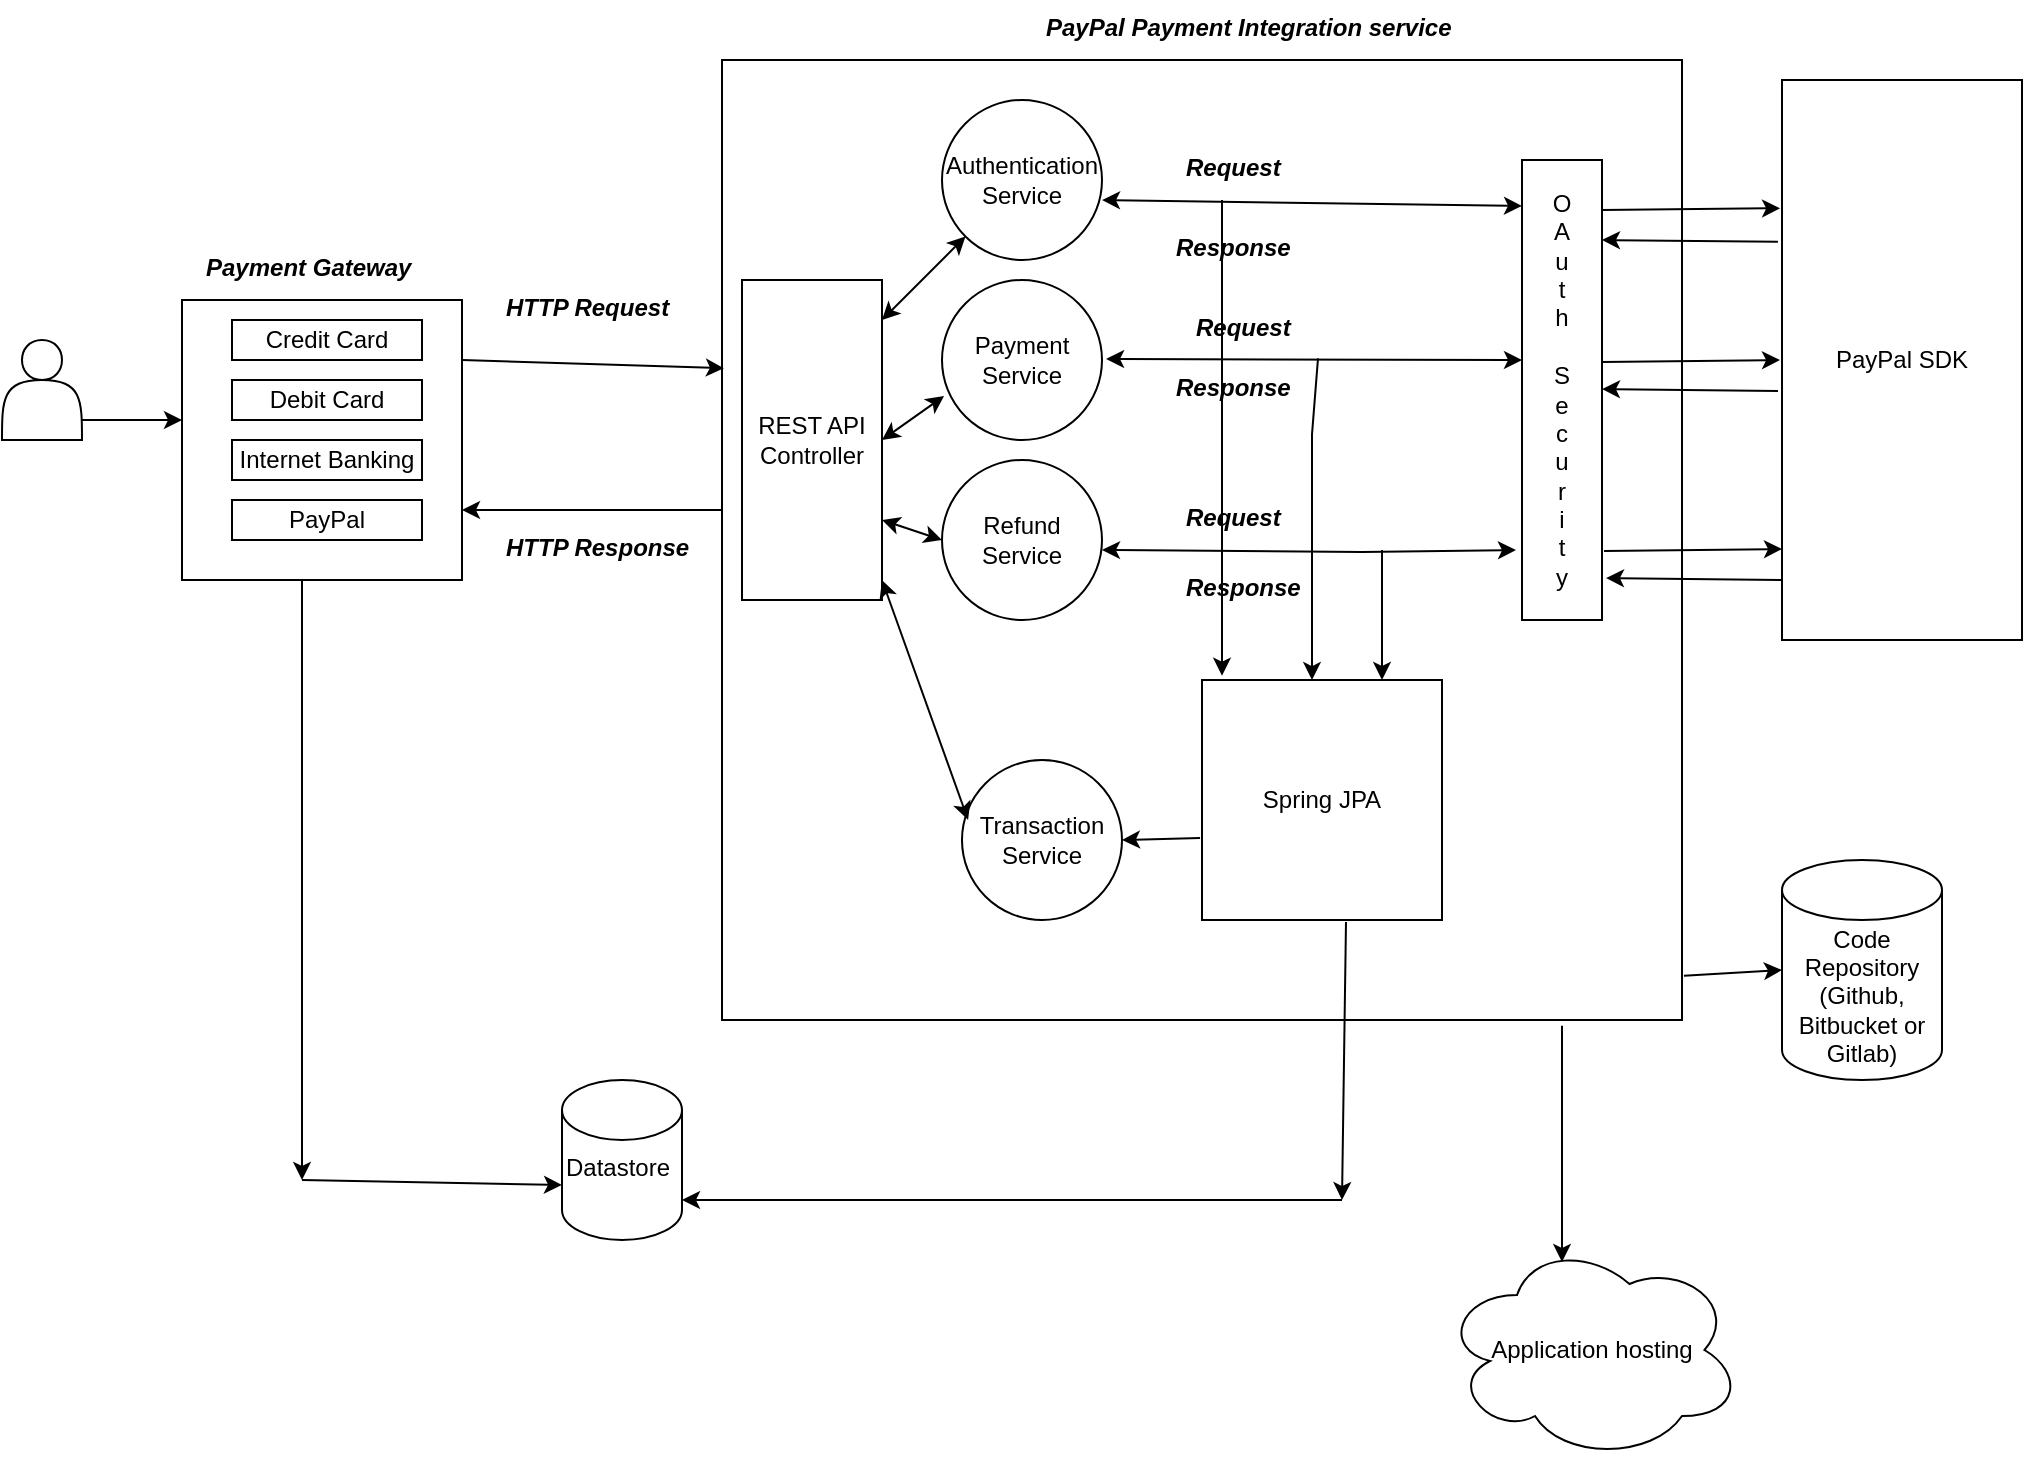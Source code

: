 <mxfile version="24.7.8">
  <diagram name="Page-1" id="oqdl3CPkqT0f2W-JLEm6">
    <mxGraphModel dx="880" dy="434" grid="1" gridSize="10" guides="1" tooltips="1" connect="1" arrows="1" fold="1" page="1" pageScale="1" pageWidth="850" pageHeight="1100" background="#ffffff" math="0" shadow="0">
      <root>
        <mxCell id="0" />
        <mxCell id="1" parent="0" />
        <mxCell id="AbVsz41TD_JJC3Mar6eJ-1" value="" style="shape=actor;whiteSpace=wrap;html=1;" parent="1" vertex="1">
          <mxGeometry x="10" y="190" width="40" height="50" as="geometry" />
        </mxCell>
        <mxCell id="AbVsz41TD_JJC3Mar6eJ-2" value="" style="endArrow=classic;html=1;rounded=0;" parent="1" edge="1">
          <mxGeometry width="50" height="50" relative="1" as="geometry">
            <mxPoint x="50" y="230" as="sourcePoint" />
            <mxPoint x="100" y="230" as="targetPoint" />
          </mxGeometry>
        </mxCell>
        <mxCell id="AbVsz41TD_JJC3Mar6eJ-3" value="" style="whiteSpace=wrap;html=1;aspect=fixed;" parent="1" vertex="1">
          <mxGeometry x="100" y="170" width="140" height="140" as="geometry" />
        </mxCell>
        <mxCell id="AbVsz41TD_JJC3Mar6eJ-7" value="Credit Card" style="rounded=0;whiteSpace=wrap;html=1;" parent="1" vertex="1">
          <mxGeometry x="125" y="180" width="95" height="20" as="geometry" />
        </mxCell>
        <mxCell id="AbVsz41TD_JJC3Mar6eJ-9" value="&lt;b&gt;&lt;i&gt;Payment Gateway&lt;/i&gt;&lt;/b&gt;" style="text;whiteSpace=wrap;html=1;" parent="1" vertex="1">
          <mxGeometry x="110" y="140" width="120" height="30" as="geometry" />
        </mxCell>
        <mxCell id="AbVsz41TD_JJC3Mar6eJ-10" value="Debit Card" style="rounded=0;whiteSpace=wrap;html=1;" parent="1" vertex="1">
          <mxGeometry x="125" y="210" width="95" height="20" as="geometry" />
        </mxCell>
        <mxCell id="AbVsz41TD_JJC3Mar6eJ-11" value="Internet Banking" style="rounded=0;whiteSpace=wrap;html=1;" parent="1" vertex="1">
          <mxGeometry x="125" y="240" width="95" height="20" as="geometry" />
        </mxCell>
        <mxCell id="AbVsz41TD_JJC3Mar6eJ-12" value="PayPal" style="rounded=0;whiteSpace=wrap;html=1;" parent="1" vertex="1">
          <mxGeometry x="125" y="270" width="95" height="20" as="geometry" />
        </mxCell>
        <mxCell id="AbVsz41TD_JJC3Mar6eJ-14" value="" style="whiteSpace=wrap;html=1;aspect=fixed;" parent="1" vertex="1">
          <mxGeometry x="370" y="50" width="480" height="480" as="geometry" />
        </mxCell>
        <mxCell id="AbVsz41TD_JJC3Mar6eJ-15" value="&lt;b&gt;&lt;i&gt;PayPal Payment Integration service&lt;br&gt;&lt;/i&gt;&lt;/b&gt;" style="text;whiteSpace=wrap;html=1;" parent="1" vertex="1">
          <mxGeometry x="530" y="20" width="230" height="30" as="geometry" />
        </mxCell>
        <mxCell id="AbVsz41TD_JJC3Mar6eJ-16" value="" style="endArrow=classic;html=1;rounded=0;entryX=0.002;entryY=0.321;entryDx=0;entryDy=0;entryPerimeter=0;" parent="1" target="AbVsz41TD_JJC3Mar6eJ-14" edge="1">
          <mxGeometry width="50" height="50" relative="1" as="geometry">
            <mxPoint x="240" y="200" as="sourcePoint" />
            <mxPoint x="360" y="200" as="targetPoint" />
          </mxGeometry>
        </mxCell>
        <mxCell id="AbVsz41TD_JJC3Mar6eJ-18" value="" style="endArrow=classic;html=1;rounded=0;entryX=1;entryY=0.75;entryDx=0;entryDy=0;" parent="1" target="AbVsz41TD_JJC3Mar6eJ-3" edge="1">
          <mxGeometry width="50" height="50" relative="1" as="geometry">
            <mxPoint x="370" y="275" as="sourcePoint" />
            <mxPoint x="450" y="210" as="targetPoint" />
          </mxGeometry>
        </mxCell>
        <mxCell id="AbVsz41TD_JJC3Mar6eJ-19" value="&lt;b&gt;&lt;i&gt;HTTP Request&lt;br&gt;&lt;/i&gt;&lt;/b&gt;" style="text;whiteSpace=wrap;html=1;" parent="1" vertex="1">
          <mxGeometry x="260" y="160" width="120" height="30" as="geometry" />
        </mxCell>
        <mxCell id="AbVsz41TD_JJC3Mar6eJ-20" value="&lt;b&gt;&lt;i&gt;HTTP Response&lt;/i&gt;&lt;/b&gt;" style="text;whiteSpace=wrap;html=1;" parent="1" vertex="1">
          <mxGeometry x="260" y="280" width="120" height="30" as="geometry" />
        </mxCell>
        <mxCell id="AbVsz41TD_JJC3Mar6eJ-21" value="&lt;div&gt;REST API&lt;/div&gt;&lt;div&gt;Controller&lt;br&gt;&lt;/div&gt;" style="rounded=0;whiteSpace=wrap;html=1;" parent="1" vertex="1">
          <mxGeometry x="380" y="160" width="70" height="160" as="geometry" />
        </mxCell>
        <mxCell id="AbVsz41TD_JJC3Mar6eJ-22" value="Authentication Service" style="ellipse;whiteSpace=wrap;html=1;aspect=fixed;" parent="1" vertex="1">
          <mxGeometry x="480" y="70" width="80" height="80" as="geometry" />
        </mxCell>
        <mxCell id="AbVsz41TD_JJC3Mar6eJ-23" value="Payment Service" style="ellipse;whiteSpace=wrap;html=1;aspect=fixed;" parent="1" vertex="1">
          <mxGeometry x="480" y="160" width="80" height="80" as="geometry" />
        </mxCell>
        <mxCell id="AbVsz41TD_JJC3Mar6eJ-24" value="Refund Service" style="ellipse;whiteSpace=wrap;html=1;aspect=fixed;" parent="1" vertex="1">
          <mxGeometry x="480" y="250" width="80" height="80" as="geometry" />
        </mxCell>
        <mxCell id="AbVsz41TD_JJC3Mar6eJ-25" value="&lt;div&gt;Transaction&lt;/div&gt;&lt;div&gt;Service&lt;br&gt;&lt;/div&gt;" style="ellipse;whiteSpace=wrap;html=1;aspect=fixed;" parent="1" vertex="1">
          <mxGeometry x="490" y="400" width="80" height="80" as="geometry" />
        </mxCell>
        <mxCell id="AbVsz41TD_JJC3Mar6eJ-31" value="" style="endArrow=classic;startArrow=classic;html=1;rounded=0;entryX=0;entryY=1;entryDx=0;entryDy=0;" parent="1" target="AbVsz41TD_JJC3Mar6eJ-22" edge="1">
          <mxGeometry width="50" height="50" relative="1" as="geometry">
            <mxPoint x="450" y="180" as="sourcePoint" />
            <mxPoint x="500" y="130" as="targetPoint" />
          </mxGeometry>
        </mxCell>
        <mxCell id="AbVsz41TD_JJC3Mar6eJ-32" value="" style="endArrow=classic;startArrow=classic;html=1;rounded=0;entryX=0.013;entryY=0.725;entryDx=0;entryDy=0;entryPerimeter=0;" parent="1" target="AbVsz41TD_JJC3Mar6eJ-23" edge="1">
          <mxGeometry width="50" height="50" relative="1" as="geometry">
            <mxPoint x="450" y="240" as="sourcePoint" />
            <mxPoint x="500" y="190" as="targetPoint" />
          </mxGeometry>
        </mxCell>
        <mxCell id="AbVsz41TD_JJC3Mar6eJ-34" value="" style="endArrow=classic;startArrow=classic;html=1;rounded=0;entryX=0;entryY=0.5;entryDx=0;entryDy=0;exitX=1;exitY=0.75;exitDx=0;exitDy=0;" parent="1" source="AbVsz41TD_JJC3Mar6eJ-21" target="AbVsz41TD_JJC3Mar6eJ-24" edge="1">
          <mxGeometry width="50" height="50" relative="1" as="geometry">
            <mxPoint x="460" y="280" as="sourcePoint" />
            <mxPoint x="450" y="220" as="targetPoint" />
          </mxGeometry>
        </mxCell>
        <mxCell id="AbVsz41TD_JJC3Mar6eJ-35" value="" style="endArrow=classic;startArrow=classic;html=1;rounded=0;entryX=0.038;entryY=0.375;entryDx=0;entryDy=0;entryPerimeter=0;" parent="1" target="AbVsz41TD_JJC3Mar6eJ-25" edge="1">
          <mxGeometry width="50" height="50" relative="1" as="geometry">
            <mxPoint x="450" y="310" as="sourcePoint" />
            <mxPoint x="500" y="260" as="targetPoint" />
          </mxGeometry>
        </mxCell>
        <mxCell id="AbVsz41TD_JJC3Mar6eJ-36" value="PayPal SDK" style="rounded=0;whiteSpace=wrap;html=1;" parent="1" vertex="1">
          <mxGeometry x="900" y="60" width="120" height="280" as="geometry" />
        </mxCell>
        <mxCell id="AbVsz41TD_JJC3Mar6eJ-39" value="" style="endArrow=classic;startArrow=classic;html=1;rounded=0;" parent="1" edge="1">
          <mxGeometry width="50" height="50" relative="1" as="geometry">
            <mxPoint x="560" y="120" as="sourcePoint" />
            <mxPoint x="770" y="123" as="targetPoint" />
            <Array as="points">
              <mxPoint x="770" y="123" />
            </Array>
          </mxGeometry>
        </mxCell>
        <mxCell id="AbVsz41TD_JJC3Mar6eJ-40" value="" style="endArrow=classic;startArrow=classic;html=1;rounded=0;" parent="1" edge="1">
          <mxGeometry width="50" height="50" relative="1" as="geometry">
            <mxPoint x="562.04" y="199.5" as="sourcePoint" />
            <mxPoint x="770" y="200" as="targetPoint" />
          </mxGeometry>
        </mxCell>
        <mxCell id="AbVsz41TD_JJC3Mar6eJ-41" value="" style="endArrow=classic;startArrow=classic;html=1;rounded=0;entryX=-0.075;entryY=0.848;entryDx=0;entryDy=0;entryPerimeter=0;" parent="1" target="AbVsz41TD_JJC3Mar6eJ-75" edge="1">
          <mxGeometry width="50" height="50" relative="1" as="geometry">
            <mxPoint x="560" y="295" as="sourcePoint" />
            <mxPoint x="760" y="296" as="targetPoint" />
            <Array as="points">
              <mxPoint x="690" y="296" />
            </Array>
          </mxGeometry>
        </mxCell>
        <mxCell id="AbVsz41TD_JJC3Mar6eJ-43" value="&lt;b&gt;&lt;i&gt;Request&lt;br&gt;&lt;/i&gt;&lt;/b&gt;" style="text;whiteSpace=wrap;html=1;" parent="1" vertex="1">
          <mxGeometry x="600" y="90" width="120" height="30" as="geometry" />
        </mxCell>
        <mxCell id="AbVsz41TD_JJC3Mar6eJ-44" value="&lt;b&gt;&lt;i&gt;Response&lt;/i&gt;&lt;/b&gt;" style="text;whiteSpace=wrap;html=1;" parent="1" vertex="1">
          <mxGeometry x="595" y="130" width="120" height="30" as="geometry" />
        </mxCell>
        <mxCell id="AbVsz41TD_JJC3Mar6eJ-45" value="&lt;b&gt;&lt;i&gt;Request&lt;br&gt;&lt;/i&gt;&lt;/b&gt;" style="text;whiteSpace=wrap;html=1;" parent="1" vertex="1">
          <mxGeometry x="600" y="265" width="60" height="15" as="geometry" />
        </mxCell>
        <mxCell id="AbVsz41TD_JJC3Mar6eJ-46" value="&lt;b&gt;&lt;i&gt;Request&lt;br&gt;&lt;/i&gt;&lt;/b&gt;" style="text;whiteSpace=wrap;html=1;" parent="1" vertex="1">
          <mxGeometry x="605" y="170" width="60" height="20" as="geometry" />
        </mxCell>
        <mxCell id="AbVsz41TD_JJC3Mar6eJ-47" value="&lt;b&gt;&lt;i&gt;Response&lt;/i&gt;&lt;/b&gt;" style="text;whiteSpace=wrap;html=1;" parent="1" vertex="1">
          <mxGeometry x="600" y="300" width="60" height="20" as="geometry" />
        </mxCell>
        <mxCell id="AbVsz41TD_JJC3Mar6eJ-51" value="Spring JPA" style="rounded=0;whiteSpace=wrap;html=1;" parent="1" vertex="1">
          <mxGeometry x="610" y="360" width="120" height="120" as="geometry" />
        </mxCell>
        <mxCell id="AbVsz41TD_JJC3Mar6eJ-52" value="" style="endArrow=classic;html=1;rounded=0;" parent="1" edge="1">
          <mxGeometry width="50" height="50" relative="1" as="geometry">
            <mxPoint x="620" y="120" as="sourcePoint" />
            <mxPoint x="620" y="357.854" as="targetPoint" />
          </mxGeometry>
        </mxCell>
        <mxCell id="AbVsz41TD_JJC3Mar6eJ-53" value="" style="endArrow=classic;html=1;rounded=0;exitX=0.9;exitY=0.067;exitDx=0;exitDy=0;exitPerimeter=0;" parent="1" edge="1">
          <mxGeometry width="50" height="50" relative="1" as="geometry">
            <mxPoint x="668" y="199.16" as="sourcePoint" />
            <mxPoint x="665" y="360.004" as="targetPoint" />
            <Array as="points">
              <mxPoint x="665" y="237.15" />
            </Array>
          </mxGeometry>
        </mxCell>
        <mxCell id="AbVsz41TD_JJC3Mar6eJ-48" value="&lt;b&gt;&lt;i&gt;Response&lt;/i&gt;&lt;/b&gt;" style="text;whiteSpace=wrap;html=1;" parent="1" vertex="1">
          <mxGeometry x="595" y="200" width="70" height="30" as="geometry" />
        </mxCell>
        <mxCell id="AbVsz41TD_JJC3Mar6eJ-66" value="" style="endArrow=classic;html=1;rounded=0;entryX=0.75;entryY=0;entryDx=0;entryDy=0;" parent="1" target="AbVsz41TD_JJC3Mar6eJ-51" edge="1">
          <mxGeometry width="50" height="50" relative="1" as="geometry">
            <mxPoint x="700" y="295" as="sourcePoint" />
            <mxPoint x="750" y="245" as="targetPoint" />
          </mxGeometry>
        </mxCell>
        <mxCell id="AbVsz41TD_JJC3Mar6eJ-67" value="" style="shape=cylinder3;whiteSpace=wrap;html=1;boundedLbl=1;backgroundOutline=1;size=15;" parent="1" vertex="1">
          <mxGeometry x="290" y="560" width="60" height="80" as="geometry" />
        </mxCell>
        <mxCell id="AbVsz41TD_JJC3Mar6eJ-68" value="" style="endArrow=classic;html=1;rounded=0;entryX=1;entryY=0.5;entryDx=0;entryDy=0;entryPerimeter=0;" parent="1" edge="1">
          <mxGeometry width="50" height="50" relative="1" as="geometry">
            <mxPoint x="680" y="620" as="sourcePoint" />
            <mxPoint x="350" y="620" as="targetPoint" />
          </mxGeometry>
        </mxCell>
        <mxCell id="AbVsz41TD_JJC3Mar6eJ-69" value="" style="endArrow=classic;html=1;rounded=0;exitX=0.6;exitY=1.008;exitDx=0;exitDy=0;exitPerimeter=0;" parent="1" source="AbVsz41TD_JJC3Mar6eJ-51" edge="1">
          <mxGeometry width="50" height="50" relative="1" as="geometry">
            <mxPoint x="520" y="520" as="sourcePoint" />
            <mxPoint x="680" y="620" as="targetPoint" />
          </mxGeometry>
        </mxCell>
        <mxCell id="AbVsz41TD_JJC3Mar6eJ-71" value="" style="endArrow=classic;html=1;rounded=0;exitX=-0.008;exitY=0.658;exitDx=0;exitDy=0;exitPerimeter=0;entryX=1;entryY=0.5;entryDx=0;entryDy=0;" parent="1" source="AbVsz41TD_JJC3Mar6eJ-51" target="AbVsz41TD_JJC3Mar6eJ-25" edge="1">
          <mxGeometry width="50" height="50" relative="1" as="geometry">
            <mxPoint x="520" y="460" as="sourcePoint" />
            <mxPoint x="570" y="410" as="targetPoint" />
          </mxGeometry>
        </mxCell>
        <mxCell id="AbVsz41TD_JJC3Mar6eJ-72" value="" style="endArrow=classic;html=1;rounded=0;entryX=0;entryY=0;entryDx=0;entryDy=52.5;entryPerimeter=0;" parent="1" target="AbVsz41TD_JJC3Mar6eJ-67" edge="1">
          <mxGeometry width="50" height="50" relative="1" as="geometry">
            <mxPoint x="160" y="610" as="sourcePoint" />
            <mxPoint x="210" y="560" as="targetPoint" />
          </mxGeometry>
        </mxCell>
        <mxCell id="AbVsz41TD_JJC3Mar6eJ-73" value="" style="endArrow=classic;html=1;rounded=0;" parent="1" edge="1">
          <mxGeometry width="50" height="50" relative="1" as="geometry">
            <mxPoint x="160" y="310" as="sourcePoint" />
            <mxPoint x="160" y="610" as="targetPoint" />
          </mxGeometry>
        </mxCell>
        <mxCell id="AbVsz41TD_JJC3Mar6eJ-75" value="&lt;div&gt;O&lt;/div&gt;&lt;div&gt;A&lt;/div&gt;&lt;div&gt;u&lt;/div&gt;&lt;div&gt;t&lt;/div&gt;&lt;div&gt;h&lt;/div&gt;&lt;div&gt;&lt;br&gt;&lt;/div&gt;&lt;div&gt;S&lt;/div&gt;&lt;div&gt;e&lt;/div&gt;&lt;div&gt;c&lt;/div&gt;&lt;div&gt;u&lt;/div&gt;&lt;div&gt;r&lt;/div&gt;&lt;div&gt;i&lt;/div&gt;&lt;div&gt;t&lt;/div&gt;&lt;div&gt;y&lt;br&gt;&lt;/div&gt;" style="rounded=0;whiteSpace=wrap;html=1;" parent="1" vertex="1">
          <mxGeometry x="770" y="100" width="40" height="230" as="geometry" />
        </mxCell>
        <mxCell id="AbVsz41TD_JJC3Mar6eJ-78" value="" style="endArrow=classic;html=1;rounded=0;entryX=-0.008;entryY=0.229;entryDx=0;entryDy=0;entryPerimeter=0;" parent="1" target="AbVsz41TD_JJC3Mar6eJ-36" edge="1">
          <mxGeometry width="50" height="50" relative="1" as="geometry">
            <mxPoint x="810" y="125" as="sourcePoint" />
            <mxPoint x="860" y="75" as="targetPoint" />
          </mxGeometry>
        </mxCell>
        <mxCell id="AbVsz41TD_JJC3Mar6eJ-79" value="" style="endArrow=classic;html=1;rounded=0;entryX=-0.008;entryY=0.229;entryDx=0;entryDy=0;entryPerimeter=0;" parent="1" edge="1">
          <mxGeometry width="50" height="50" relative="1" as="geometry">
            <mxPoint x="811" y="295.5" as="sourcePoint" />
            <mxPoint x="900" y="294.5" as="targetPoint" />
          </mxGeometry>
        </mxCell>
        <mxCell id="AbVsz41TD_JJC3Mar6eJ-80" value="" style="endArrow=classic;html=1;rounded=0;entryX=-0.008;entryY=0.229;entryDx=0;entryDy=0;entryPerimeter=0;" parent="1" edge="1">
          <mxGeometry width="50" height="50" relative="1" as="geometry">
            <mxPoint x="810" y="201" as="sourcePoint" />
            <mxPoint x="899" y="200" as="targetPoint" />
          </mxGeometry>
        </mxCell>
        <mxCell id="AbVsz41TD_JJC3Mar6eJ-82" value="" style="endArrow=classic;html=1;rounded=0;exitX=-0.017;exitY=0.289;exitDx=0;exitDy=0;exitPerimeter=0;" parent="1" source="AbVsz41TD_JJC3Mar6eJ-36" edge="1">
          <mxGeometry width="50" height="50" relative="1" as="geometry">
            <mxPoint x="760" y="190" as="sourcePoint" />
            <mxPoint x="810" y="140" as="targetPoint" />
          </mxGeometry>
        </mxCell>
        <mxCell id="AbVsz41TD_JJC3Mar6eJ-83" value="" style="endArrow=classic;html=1;rounded=0;exitX=-0.017;exitY=0.289;exitDx=0;exitDy=0;exitPerimeter=0;" parent="1" edge="1">
          <mxGeometry width="50" height="50" relative="1" as="geometry">
            <mxPoint x="900" y="310" as="sourcePoint" />
            <mxPoint x="812" y="309" as="targetPoint" />
          </mxGeometry>
        </mxCell>
        <mxCell id="AbVsz41TD_JJC3Mar6eJ-84" value="" style="endArrow=classic;html=1;rounded=0;exitX=-0.017;exitY=0.289;exitDx=0;exitDy=0;exitPerimeter=0;" parent="1" edge="1">
          <mxGeometry width="50" height="50" relative="1" as="geometry">
            <mxPoint x="898" y="215.5" as="sourcePoint" />
            <mxPoint x="810" y="214.5" as="targetPoint" />
          </mxGeometry>
        </mxCell>
        <mxCell id="AbVsz41TD_JJC3Mar6eJ-85" value="Datastore" style="text;whiteSpace=wrap;html=1;" parent="1" vertex="1">
          <mxGeometry x="290" y="590" width="60" height="20" as="geometry" />
        </mxCell>
        <mxCell id="AbVsz41TD_JJC3Mar6eJ-88" value="&lt;div&gt;Code Repository&lt;/div&gt;&lt;div&gt;(Github, Bitbucket or Gitlab)&lt;br&gt;&lt;/div&gt;" style="shape=cylinder3;whiteSpace=wrap;html=1;boundedLbl=1;backgroundOutline=1;size=15;" parent="1" vertex="1">
          <mxGeometry x="900" y="450" width="80" height="110" as="geometry" />
        </mxCell>
        <mxCell id="AbVsz41TD_JJC3Mar6eJ-93" value="" style="endArrow=classic;html=1;rounded=0;entryX=0;entryY=0.5;entryDx=0;entryDy=0;entryPerimeter=0;exitX=1.002;exitY=0.954;exitDx=0;exitDy=0;exitPerimeter=0;" parent="1" source="AbVsz41TD_JJC3Mar6eJ-14" target="AbVsz41TD_JJC3Mar6eJ-88" edge="1">
          <mxGeometry width="50" height="50" relative="1" as="geometry">
            <mxPoint x="630" y="480" as="sourcePoint" />
            <mxPoint x="680" y="430" as="targetPoint" />
          </mxGeometry>
        </mxCell>
        <mxCell id="AbVsz41TD_JJC3Mar6eJ-94" value="Application hosting" style="ellipse;shape=cloud;whiteSpace=wrap;html=1;" parent="1" vertex="1">
          <mxGeometry x="730" y="640" width="150" height="110" as="geometry" />
        </mxCell>
        <mxCell id="AbVsz41TD_JJC3Mar6eJ-95" value="" style="endArrow=classic;html=1;rounded=0;entryX=0.4;entryY=0.1;entryDx=0;entryDy=0;entryPerimeter=0;exitX=0.875;exitY=1.006;exitDx=0;exitDy=0;exitPerimeter=0;" parent="1" source="AbVsz41TD_JJC3Mar6eJ-14" target="AbVsz41TD_JJC3Mar6eJ-94" edge="1">
          <mxGeometry width="50" height="50" relative="1" as="geometry">
            <mxPoint x="630" y="530" as="sourcePoint" />
            <mxPoint x="680" y="480" as="targetPoint" />
          </mxGeometry>
        </mxCell>
      </root>
    </mxGraphModel>
  </diagram>
</mxfile>
